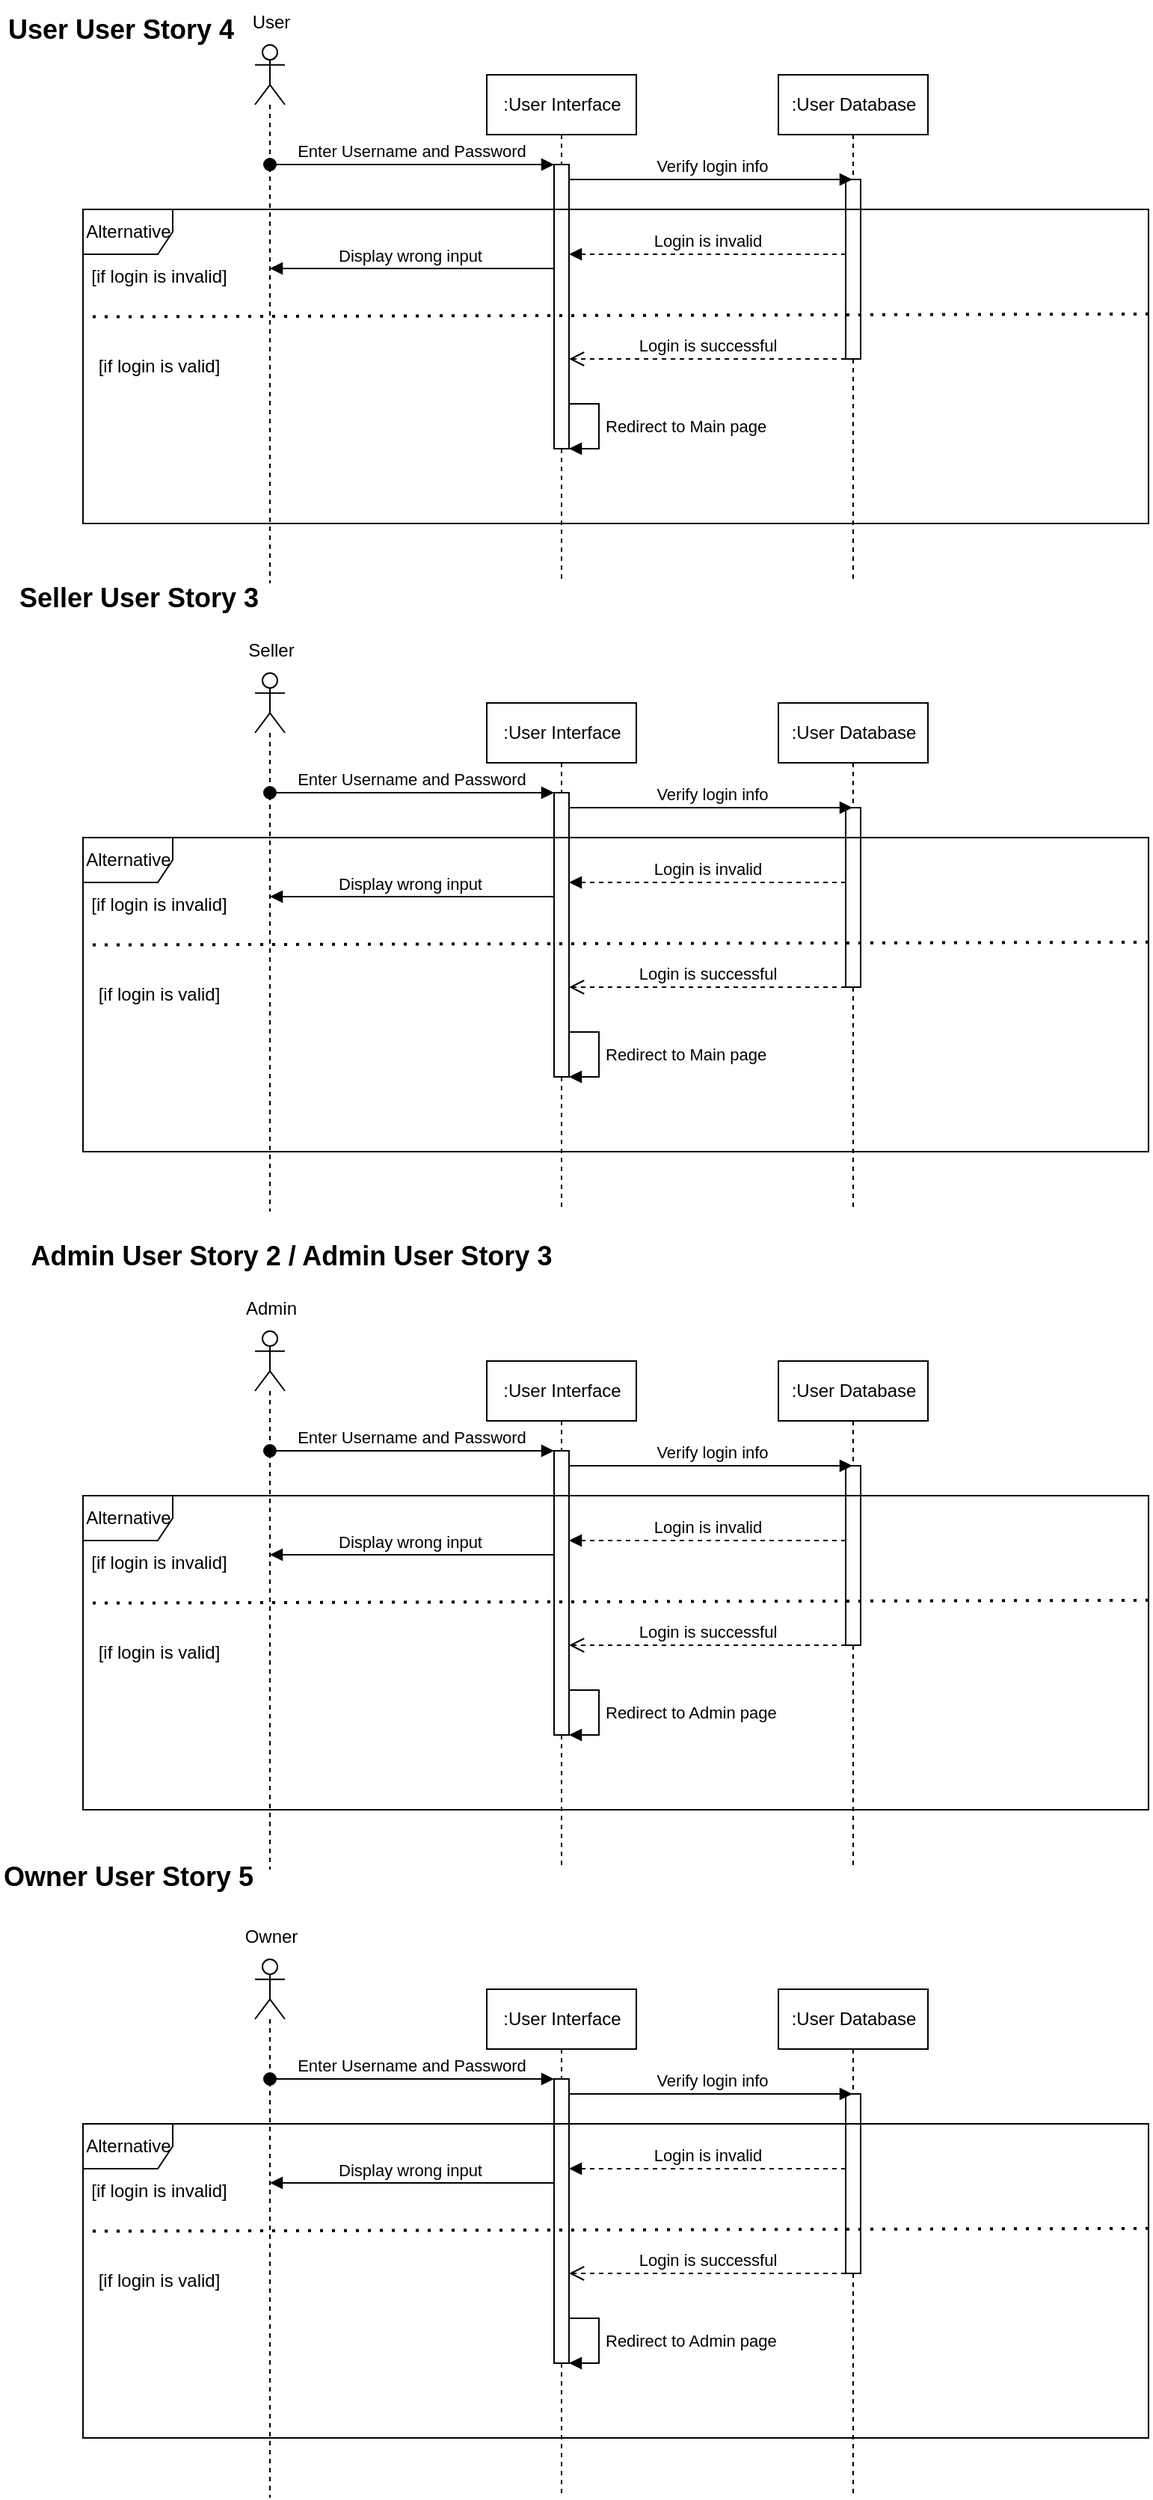 <mxfile version="21.0.2" type="github">
  <diagram name="Page-1" id="2YBvvXClWsGukQMizWep">
    <mxGraphModel dx="1136" dy="652" grid="1" gridSize="10" guides="1" tooltips="1" connect="1" arrows="1" fold="1" page="1" pageScale="1" pageWidth="850" pageHeight="1100" math="0" shadow="0">
      <root>
        <mxCell id="0" />
        <mxCell id="1" parent="0" />
        <mxCell id="aM9ryv3xv72pqoxQDRHE-1" value=":User Interface" style="shape=umlLifeline;perimeter=lifelinePerimeter;whiteSpace=wrap;html=1;container=0;dropTarget=0;collapsible=0;recursiveResize=0;outlineConnect=0;portConstraint=eastwest;newEdgeStyle={&quot;edgeStyle&quot;:&quot;elbowEdgeStyle&quot;,&quot;elbow&quot;:&quot;vertical&quot;,&quot;curved&quot;:0,&quot;rounded&quot;:0};" parent="1" vertex="1">
          <mxGeometry x="327.5" y="60" width="100" height="340" as="geometry" />
        </mxCell>
        <mxCell id="aM9ryv3xv72pqoxQDRHE-2" value="" style="html=1;points=[];perimeter=orthogonalPerimeter;outlineConnect=0;targetShapes=umlLifeline;portConstraint=eastwest;newEdgeStyle={&quot;edgeStyle&quot;:&quot;elbowEdgeStyle&quot;,&quot;elbow&quot;:&quot;vertical&quot;,&quot;curved&quot;:0,&quot;rounded&quot;:0};" parent="aM9ryv3xv72pqoxQDRHE-1" vertex="1">
          <mxGeometry x="45" y="60" width="10" height="190" as="geometry" />
        </mxCell>
        <mxCell id="wDymyeNGlNgIWxrpUAMa-2" value="Redirect to Main page" style="html=1;align=left;spacingLeft=2;endArrow=block;rounded=0;edgeStyle=orthogonalEdgeStyle;curved=0;rounded=0;" edge="1" target="aM9ryv3xv72pqoxQDRHE-2" parent="aM9ryv3xv72pqoxQDRHE-1" source="aM9ryv3xv72pqoxQDRHE-2">
          <mxGeometry relative="1" as="geometry">
            <mxPoint x="75" y="220" as="sourcePoint" />
            <Array as="points">
              <mxPoint x="75" y="220" />
              <mxPoint x="75" y="250" />
            </Array>
            <mxPoint x="80" y="250.0" as="targetPoint" />
          </mxGeometry>
        </mxCell>
        <mxCell id="VvCsHCjQtZUlFlCIOVkj-2" value=":User Database" style="shape=umlLifeline;perimeter=lifelinePerimeter;whiteSpace=wrap;html=1;container=0;dropTarget=0;collapsible=0;recursiveResize=0;outlineConnect=0;portConstraint=eastwest;newEdgeStyle={&quot;edgeStyle&quot;:&quot;elbowEdgeStyle&quot;,&quot;elbow&quot;:&quot;vertical&quot;,&quot;curved&quot;:0,&quot;rounded&quot;:0};" parent="1" vertex="1">
          <mxGeometry x="522.5" y="60" width="100" height="340" as="geometry" />
        </mxCell>
        <mxCell id="VvCsHCjQtZUlFlCIOVkj-3" value="" style="html=1;points=[];perimeter=orthogonalPerimeter;outlineConnect=0;targetShapes=umlLifeline;portConstraint=eastwest;newEdgeStyle={&quot;edgeStyle&quot;:&quot;elbowEdgeStyle&quot;,&quot;elbow&quot;:&quot;vertical&quot;,&quot;curved&quot;:0,&quot;rounded&quot;:0};" parent="VvCsHCjQtZUlFlCIOVkj-2" vertex="1">
          <mxGeometry x="45" y="70" width="10" height="120" as="geometry" />
        </mxCell>
        <mxCell id="L-6nkBYMSGfRjQ7cj9Ye-2" value="" style="shape=umlLifeline;perimeter=lifelinePerimeter;whiteSpace=wrap;html=1;container=1;dropTarget=0;collapsible=0;recursiveResize=0;outlineConnect=0;portConstraint=eastwest;newEdgeStyle={&quot;edgeStyle&quot;:&quot;elbowEdgeStyle&quot;,&quot;elbow&quot;:&quot;vertical&quot;,&quot;curved&quot;:0,&quot;rounded&quot;:0};participant=umlActor;" parent="1" vertex="1">
          <mxGeometry x="172.5" y="40" width="20" height="360" as="geometry" />
        </mxCell>
        <mxCell id="aM9ryv3xv72pqoxQDRHE-3" value="Enter Username and Password" style="html=1;verticalAlign=bottom;startArrow=oval;endArrow=block;startSize=8;edgeStyle=elbowEdgeStyle;elbow=vertical;curved=0;rounded=0;" parent="1" source="L-6nkBYMSGfRjQ7cj9Ye-2" target="aM9ryv3xv72pqoxQDRHE-2" edge="1">
          <mxGeometry x="-0.003" relative="1" as="geometry">
            <mxPoint x="272.5" y="120" as="sourcePoint" />
            <Array as="points">
              <mxPoint x="317.5" y="120" />
              <mxPoint x="257.5" y="150" />
              <mxPoint x="277.5" y="190" />
            </Array>
            <mxPoint as="offset" />
          </mxGeometry>
        </mxCell>
        <mxCell id="L-6nkBYMSGfRjQ7cj9Ye-3" value="User" style="text;html=1;align=center;verticalAlign=middle;resizable=0;points=[];autosize=1;strokeColor=none;fillColor=none;" parent="1" vertex="1">
          <mxGeometry x="157.5" y="10" width="50" height="30" as="geometry" />
        </mxCell>
        <mxCell id="L-6nkBYMSGfRjQ7cj9Ye-6" value="Login is successful" style="html=1;verticalAlign=bottom;endArrow=open;dashed=1;endSize=8;edgeStyle=elbowEdgeStyle;elbow=vertical;curved=0;rounded=0;" parent="1" source="VvCsHCjQtZUlFlCIOVkj-3" target="aM9ryv3xv72pqoxQDRHE-2" edge="1">
          <mxGeometry relative="1" as="geometry">
            <mxPoint x="337.5" y="280" as="sourcePoint" />
            <mxPoint x="377.5" y="270" as="targetPoint" />
            <Array as="points">
              <mxPoint x="537.5" y="250" />
              <mxPoint x="447.5" y="250" />
              <mxPoint x="457.5" y="240" />
              <mxPoint x="547.5" y="290" />
              <mxPoint x="427.5" y="270" />
              <mxPoint x="417.5" y="340" />
              <mxPoint x="507.5" y="270" />
              <mxPoint x="477.5" y="290" />
              <mxPoint x="337.5" y="280" />
              <mxPoint x="287.5" y="310" />
              <mxPoint x="247.5" y="230" />
            </Array>
          </mxGeometry>
        </mxCell>
        <mxCell id="L-6nkBYMSGfRjQ7cj9Ye-7" value="Verify login info" style="html=1;verticalAlign=bottom;endArrow=block;edgeStyle=elbowEdgeStyle;elbow=vertical;curved=0;rounded=0;" parent="1" target="VvCsHCjQtZUlFlCIOVkj-2" edge="1">
          <mxGeometry x="0.003" width="80" relative="1" as="geometry">
            <mxPoint x="382.5" y="130" as="sourcePoint" />
            <mxPoint x="747.5" y="160" as="targetPoint" />
            <Array as="points">
              <mxPoint x="457.5" y="130" />
              <mxPoint x="747.5" y="160" />
            </Array>
            <mxPoint as="offset" />
          </mxGeometry>
        </mxCell>
        <mxCell id="emsn3oV2bZySs_xIc8M6-3" value="Login is invalid" style="html=1;verticalAlign=bottom;endArrow=block;edgeStyle=elbowEdgeStyle;elbow=vertical;curved=0;rounded=0;dashed=1;" parent="1" source="VvCsHCjQtZUlFlCIOVkj-3" target="aM9ryv3xv72pqoxQDRHE-2" edge="1">
          <mxGeometry relative="1" as="geometry">
            <mxPoint x="752.5" y="160" as="sourcePoint" />
            <Array as="points">
              <mxPoint x="517.5" y="180" />
              <mxPoint x="497.5" y="210" />
              <mxPoint x="522.5" y="160" />
            </Array>
            <mxPoint x="377.5" y="180" as="targetPoint" />
          </mxGeometry>
        </mxCell>
        <mxCell id="emsn3oV2bZySs_xIc8M6-4" value="Display wrong input" style="html=1;verticalAlign=bottom;endArrow=block;edgeStyle=elbowEdgeStyle;elbow=vertical;curved=0;rounded=0;" parent="1" source="aM9ryv3xv72pqoxQDRHE-2" target="L-6nkBYMSGfRjQ7cj9Ye-2" edge="1">
          <mxGeometry x="0.023" relative="1" as="geometry">
            <mxPoint x="317.5" y="190" as="sourcePoint" />
            <Array as="points">
              <mxPoint x="327.5" y="189.5" />
              <mxPoint x="307.5" y="219.5" />
              <mxPoint x="332.5" y="169.5" />
            </Array>
            <mxPoint x="182.5" y="190" as="targetPoint" />
            <mxPoint as="offset" />
          </mxGeometry>
        </mxCell>
        <mxCell id="xOqMuKu1VOGz50hnksUi-1" value="Alternative" style="shape=umlFrame;whiteSpace=wrap;html=1;pointerEvents=0;" parent="1" vertex="1">
          <mxGeometry x="57.5" y="150" width="712.5" height="210" as="geometry" />
        </mxCell>
        <mxCell id="xOqMuKu1VOGz50hnksUi-4" value="[if login is invalid]" style="text;html=1;align=center;verticalAlign=middle;resizable=0;points=[];autosize=1;strokeColor=none;fillColor=none;" parent="1" vertex="1">
          <mxGeometry x="52.5" y="180" width="110" height="30" as="geometry" />
        </mxCell>
        <mxCell id="xOqMuKu1VOGz50hnksUi-6" value="" style="endArrow=none;dashed=1;html=1;dashPattern=1 3;strokeWidth=2;rounded=0;entryX=0;entryY=0.342;entryDx=0;entryDy=0;entryPerimeter=0;exitX=1;exitY=0.333;exitDx=0;exitDy=0;exitPerimeter=0;" parent="1" source="xOqMuKu1VOGz50hnksUi-1" target="xOqMuKu1VOGz50hnksUi-1" edge="1">
          <mxGeometry width="50" height="50" relative="1" as="geometry">
            <mxPoint x="527.5" y="310" as="sourcePoint" />
            <mxPoint x="577.5" y="260" as="targetPoint" />
            <Array as="points" />
          </mxGeometry>
        </mxCell>
        <mxCell id="xOqMuKu1VOGz50hnksUi-9" value="[if login is valid]" style="text;html=1;align=center;verticalAlign=middle;resizable=0;points=[];autosize=1;strokeColor=none;fillColor=none;" parent="1" vertex="1">
          <mxGeometry x="57.5" y="240" width="100" height="30" as="geometry" />
        </mxCell>
        <mxCell id="VLuFqqwa91vNiy5b838s-1" value="&lt;font style=&quot;font-size: 18px;&quot;&gt;User User Story 4&lt;/font&gt;" style="text;strokeColor=none;align=center;fillColor=none;html=1;verticalAlign=middle;whiteSpace=wrap;rounded=0;fontStyle=1" parent="1" vertex="1">
          <mxGeometry x="2.5" y="20" width="160" height="20" as="geometry" />
        </mxCell>
        <mxCell id="VLuFqqwa91vNiy5b838s-2" value="&lt;font style=&quot;font-size: 18px;&quot;&gt;Seller User Story 3&lt;/font&gt;" style="text;strokeColor=none;align=center;fillColor=none;html=1;verticalAlign=middle;whiteSpace=wrap;rounded=0;fontStyle=1" parent="1" vertex="1">
          <mxGeometry x="10" y="400" width="170" height="20" as="geometry" />
        </mxCell>
        <mxCell id="VLuFqqwa91vNiy5b838s-3" value="&lt;font style=&quot;font-size: 18px;&quot;&gt;Admin User Story 2 / Admin User Story 3&lt;/font&gt;" style="text;strokeColor=none;align=center;fillColor=none;html=1;verticalAlign=middle;whiteSpace=wrap;rounded=0;fontStyle=1" parent="1" vertex="1">
          <mxGeometry x="2.5" y="840" width="387.5" height="20" as="geometry" />
        </mxCell>
        <mxCell id="VLuFqqwa91vNiy5b838s-4" value="&lt;font style=&quot;font-size: 18px;&quot;&gt;Owner User Story 5&lt;/font&gt;" style="text;strokeColor=none;align=center;fillColor=none;html=1;verticalAlign=middle;whiteSpace=wrap;rounded=0;fontStyle=1" parent="1" vertex="1">
          <mxGeometry x="2.5" y="1260" width="170" height="10" as="geometry" />
        </mxCell>
        <mxCell id="wDymyeNGlNgIWxrpUAMa-4" value=":User Interface" style="shape=umlLifeline;perimeter=lifelinePerimeter;whiteSpace=wrap;html=1;container=0;dropTarget=0;collapsible=0;recursiveResize=0;outlineConnect=0;portConstraint=eastwest;newEdgeStyle={&quot;edgeStyle&quot;:&quot;elbowEdgeStyle&quot;,&quot;elbow&quot;:&quot;vertical&quot;,&quot;curved&quot;:0,&quot;rounded&quot;:0};" vertex="1" parent="1">
          <mxGeometry x="327.5" y="480" width="100" height="340" as="geometry" />
        </mxCell>
        <mxCell id="wDymyeNGlNgIWxrpUAMa-5" value="" style="html=1;points=[];perimeter=orthogonalPerimeter;outlineConnect=0;targetShapes=umlLifeline;portConstraint=eastwest;newEdgeStyle={&quot;edgeStyle&quot;:&quot;elbowEdgeStyle&quot;,&quot;elbow&quot;:&quot;vertical&quot;,&quot;curved&quot;:0,&quot;rounded&quot;:0};" vertex="1" parent="wDymyeNGlNgIWxrpUAMa-4">
          <mxGeometry x="45" y="60" width="10" height="190" as="geometry" />
        </mxCell>
        <mxCell id="wDymyeNGlNgIWxrpUAMa-6" value="Redirect to Main page" style="html=1;align=left;spacingLeft=2;endArrow=block;rounded=0;edgeStyle=orthogonalEdgeStyle;curved=0;rounded=0;" edge="1" parent="wDymyeNGlNgIWxrpUAMa-4" source="wDymyeNGlNgIWxrpUAMa-5" target="wDymyeNGlNgIWxrpUAMa-5">
          <mxGeometry relative="1" as="geometry">
            <mxPoint x="75" y="220" as="sourcePoint" />
            <Array as="points">
              <mxPoint x="75" y="220" />
              <mxPoint x="75" y="250" />
            </Array>
            <mxPoint x="80" y="250.0" as="targetPoint" />
          </mxGeometry>
        </mxCell>
        <mxCell id="wDymyeNGlNgIWxrpUAMa-7" value=":User Database" style="shape=umlLifeline;perimeter=lifelinePerimeter;whiteSpace=wrap;html=1;container=0;dropTarget=0;collapsible=0;recursiveResize=0;outlineConnect=0;portConstraint=eastwest;newEdgeStyle={&quot;edgeStyle&quot;:&quot;elbowEdgeStyle&quot;,&quot;elbow&quot;:&quot;vertical&quot;,&quot;curved&quot;:0,&quot;rounded&quot;:0};" vertex="1" parent="1">
          <mxGeometry x="522.5" y="480" width="100" height="340" as="geometry" />
        </mxCell>
        <mxCell id="wDymyeNGlNgIWxrpUAMa-8" value="" style="html=1;points=[];perimeter=orthogonalPerimeter;outlineConnect=0;targetShapes=umlLifeline;portConstraint=eastwest;newEdgeStyle={&quot;edgeStyle&quot;:&quot;elbowEdgeStyle&quot;,&quot;elbow&quot;:&quot;vertical&quot;,&quot;curved&quot;:0,&quot;rounded&quot;:0};" vertex="1" parent="wDymyeNGlNgIWxrpUAMa-7">
          <mxGeometry x="45" y="70" width="10" height="120" as="geometry" />
        </mxCell>
        <mxCell id="wDymyeNGlNgIWxrpUAMa-9" value="" style="shape=umlLifeline;perimeter=lifelinePerimeter;whiteSpace=wrap;html=1;container=1;dropTarget=0;collapsible=0;recursiveResize=0;outlineConnect=0;portConstraint=eastwest;newEdgeStyle={&quot;edgeStyle&quot;:&quot;elbowEdgeStyle&quot;,&quot;elbow&quot;:&quot;vertical&quot;,&quot;curved&quot;:0,&quot;rounded&quot;:0};participant=umlActor;" vertex="1" parent="1">
          <mxGeometry x="172.5" y="460" width="20" height="360" as="geometry" />
        </mxCell>
        <mxCell id="wDymyeNGlNgIWxrpUAMa-10" value="Enter Username and Password" style="html=1;verticalAlign=bottom;startArrow=oval;endArrow=block;startSize=8;edgeStyle=elbowEdgeStyle;elbow=vertical;curved=0;rounded=0;" edge="1" source="wDymyeNGlNgIWxrpUAMa-9" target="wDymyeNGlNgIWxrpUAMa-5" parent="1">
          <mxGeometry x="-0.003" relative="1" as="geometry">
            <mxPoint x="272.5" y="540" as="sourcePoint" />
            <Array as="points">
              <mxPoint x="317.5" y="540" />
              <mxPoint x="257.5" y="570" />
              <mxPoint x="277.5" y="610" />
            </Array>
            <mxPoint as="offset" />
          </mxGeometry>
        </mxCell>
        <mxCell id="wDymyeNGlNgIWxrpUAMa-11" value="Seller" style="text;html=1;align=center;verticalAlign=middle;resizable=0;points=[];autosize=1;strokeColor=none;fillColor=none;" vertex="1" parent="1">
          <mxGeometry x="157.5" y="430" width="50" height="30" as="geometry" />
        </mxCell>
        <mxCell id="wDymyeNGlNgIWxrpUAMa-12" value="Login is successful" style="html=1;verticalAlign=bottom;endArrow=open;dashed=1;endSize=8;edgeStyle=elbowEdgeStyle;elbow=vertical;curved=0;rounded=0;" edge="1" source="wDymyeNGlNgIWxrpUAMa-8" target="wDymyeNGlNgIWxrpUAMa-5" parent="1">
          <mxGeometry relative="1" as="geometry">
            <mxPoint x="337.5" y="700" as="sourcePoint" />
            <mxPoint x="377.5" y="690" as="targetPoint" />
            <Array as="points">
              <mxPoint x="537.5" y="670" />
              <mxPoint x="447.5" y="670" />
              <mxPoint x="457.5" y="660" />
              <mxPoint x="547.5" y="710" />
              <mxPoint x="427.5" y="690" />
              <mxPoint x="417.5" y="760" />
              <mxPoint x="507.5" y="690" />
              <mxPoint x="477.5" y="710" />
              <mxPoint x="337.5" y="700" />
              <mxPoint x="287.5" y="730" />
              <mxPoint x="247.5" y="650" />
            </Array>
          </mxGeometry>
        </mxCell>
        <mxCell id="wDymyeNGlNgIWxrpUAMa-13" value="Verify login info" style="html=1;verticalAlign=bottom;endArrow=block;edgeStyle=elbowEdgeStyle;elbow=vertical;curved=0;rounded=0;" edge="1" target="wDymyeNGlNgIWxrpUAMa-7" parent="1">
          <mxGeometry x="0.003" width="80" relative="1" as="geometry">
            <mxPoint x="382.5" y="550" as="sourcePoint" />
            <mxPoint x="747.5" y="580" as="targetPoint" />
            <Array as="points">
              <mxPoint x="457.5" y="550" />
              <mxPoint x="747.5" y="580" />
            </Array>
            <mxPoint as="offset" />
          </mxGeometry>
        </mxCell>
        <mxCell id="wDymyeNGlNgIWxrpUAMa-14" value="Login is invalid" style="html=1;verticalAlign=bottom;endArrow=block;edgeStyle=elbowEdgeStyle;elbow=vertical;curved=0;rounded=0;dashed=1;" edge="1" source="wDymyeNGlNgIWxrpUAMa-8" target="wDymyeNGlNgIWxrpUAMa-5" parent="1">
          <mxGeometry relative="1" as="geometry">
            <mxPoint x="752.5" y="580" as="sourcePoint" />
            <Array as="points">
              <mxPoint x="517.5" y="600" />
              <mxPoint x="497.5" y="630" />
              <mxPoint x="522.5" y="580" />
            </Array>
            <mxPoint x="377.5" y="600" as="targetPoint" />
          </mxGeometry>
        </mxCell>
        <mxCell id="wDymyeNGlNgIWxrpUAMa-15" value="Display wrong input" style="html=1;verticalAlign=bottom;endArrow=block;edgeStyle=elbowEdgeStyle;elbow=vertical;curved=0;rounded=0;" edge="1" source="wDymyeNGlNgIWxrpUAMa-5" target="wDymyeNGlNgIWxrpUAMa-9" parent="1">
          <mxGeometry x="0.023" relative="1" as="geometry">
            <mxPoint x="317.5" y="610" as="sourcePoint" />
            <Array as="points">
              <mxPoint x="327.5" y="609.5" />
              <mxPoint x="307.5" y="639.5" />
              <mxPoint x="332.5" y="589.5" />
            </Array>
            <mxPoint x="182.5" y="610" as="targetPoint" />
            <mxPoint as="offset" />
          </mxGeometry>
        </mxCell>
        <mxCell id="wDymyeNGlNgIWxrpUAMa-16" value="Alternative" style="shape=umlFrame;whiteSpace=wrap;html=1;pointerEvents=0;" vertex="1" parent="1">
          <mxGeometry x="57.5" y="570" width="712.5" height="210" as="geometry" />
        </mxCell>
        <mxCell id="wDymyeNGlNgIWxrpUAMa-17" value="[if login is invalid]" style="text;html=1;align=center;verticalAlign=middle;resizable=0;points=[];autosize=1;strokeColor=none;fillColor=none;" vertex="1" parent="1">
          <mxGeometry x="52.5" y="600" width="110" height="30" as="geometry" />
        </mxCell>
        <mxCell id="wDymyeNGlNgIWxrpUAMa-18" value="" style="endArrow=none;dashed=1;html=1;dashPattern=1 3;strokeWidth=2;rounded=0;entryX=0;entryY=0.342;entryDx=0;entryDy=0;entryPerimeter=0;exitX=1;exitY=0.333;exitDx=0;exitDy=0;exitPerimeter=0;" edge="1" source="wDymyeNGlNgIWxrpUAMa-16" target="wDymyeNGlNgIWxrpUAMa-16" parent="1">
          <mxGeometry width="50" height="50" relative="1" as="geometry">
            <mxPoint x="527.5" y="730" as="sourcePoint" />
            <mxPoint x="577.5" y="680" as="targetPoint" />
            <Array as="points" />
          </mxGeometry>
        </mxCell>
        <mxCell id="wDymyeNGlNgIWxrpUAMa-19" value="[if login is valid]" style="text;html=1;align=center;verticalAlign=middle;resizable=0;points=[];autosize=1;strokeColor=none;fillColor=none;" vertex="1" parent="1">
          <mxGeometry x="57.5" y="660" width="100" height="30" as="geometry" />
        </mxCell>
        <mxCell id="wDymyeNGlNgIWxrpUAMa-21" value=":User Interface" style="shape=umlLifeline;perimeter=lifelinePerimeter;whiteSpace=wrap;html=1;container=0;dropTarget=0;collapsible=0;recursiveResize=0;outlineConnect=0;portConstraint=eastwest;newEdgeStyle={&quot;edgeStyle&quot;:&quot;elbowEdgeStyle&quot;,&quot;elbow&quot;:&quot;vertical&quot;,&quot;curved&quot;:0,&quot;rounded&quot;:0};" vertex="1" parent="1">
          <mxGeometry x="327.5" y="920" width="100" height="340" as="geometry" />
        </mxCell>
        <mxCell id="wDymyeNGlNgIWxrpUAMa-22" value="" style="html=1;points=[];perimeter=orthogonalPerimeter;outlineConnect=0;targetShapes=umlLifeline;portConstraint=eastwest;newEdgeStyle={&quot;edgeStyle&quot;:&quot;elbowEdgeStyle&quot;,&quot;elbow&quot;:&quot;vertical&quot;,&quot;curved&quot;:0,&quot;rounded&quot;:0};" vertex="1" parent="wDymyeNGlNgIWxrpUAMa-21">
          <mxGeometry x="45" y="60" width="10" height="190" as="geometry" />
        </mxCell>
        <mxCell id="wDymyeNGlNgIWxrpUAMa-23" value="Redirect to Admin page" style="html=1;align=left;spacingLeft=2;endArrow=block;rounded=0;edgeStyle=orthogonalEdgeStyle;curved=0;rounded=0;" edge="1" parent="wDymyeNGlNgIWxrpUAMa-21" source="wDymyeNGlNgIWxrpUAMa-22" target="wDymyeNGlNgIWxrpUAMa-22">
          <mxGeometry relative="1" as="geometry">
            <mxPoint x="75" y="220" as="sourcePoint" />
            <Array as="points">
              <mxPoint x="75" y="220" />
              <mxPoint x="75" y="250" />
            </Array>
            <mxPoint x="80" y="250.0" as="targetPoint" />
          </mxGeometry>
        </mxCell>
        <mxCell id="wDymyeNGlNgIWxrpUAMa-24" value=":User Database" style="shape=umlLifeline;perimeter=lifelinePerimeter;whiteSpace=wrap;html=1;container=0;dropTarget=0;collapsible=0;recursiveResize=0;outlineConnect=0;portConstraint=eastwest;newEdgeStyle={&quot;edgeStyle&quot;:&quot;elbowEdgeStyle&quot;,&quot;elbow&quot;:&quot;vertical&quot;,&quot;curved&quot;:0,&quot;rounded&quot;:0};" vertex="1" parent="1">
          <mxGeometry x="522.5" y="920" width="100" height="340" as="geometry" />
        </mxCell>
        <mxCell id="wDymyeNGlNgIWxrpUAMa-25" value="" style="html=1;points=[];perimeter=orthogonalPerimeter;outlineConnect=0;targetShapes=umlLifeline;portConstraint=eastwest;newEdgeStyle={&quot;edgeStyle&quot;:&quot;elbowEdgeStyle&quot;,&quot;elbow&quot;:&quot;vertical&quot;,&quot;curved&quot;:0,&quot;rounded&quot;:0};" vertex="1" parent="wDymyeNGlNgIWxrpUAMa-24">
          <mxGeometry x="45" y="70" width="10" height="120" as="geometry" />
        </mxCell>
        <mxCell id="wDymyeNGlNgIWxrpUAMa-26" value="" style="shape=umlLifeline;perimeter=lifelinePerimeter;whiteSpace=wrap;html=1;container=1;dropTarget=0;collapsible=0;recursiveResize=0;outlineConnect=0;portConstraint=eastwest;newEdgeStyle={&quot;edgeStyle&quot;:&quot;elbowEdgeStyle&quot;,&quot;elbow&quot;:&quot;vertical&quot;,&quot;curved&quot;:0,&quot;rounded&quot;:0};participant=umlActor;" vertex="1" parent="1">
          <mxGeometry x="172.5" y="900" width="20" height="360" as="geometry" />
        </mxCell>
        <mxCell id="wDymyeNGlNgIWxrpUAMa-27" value="Enter Username and Password" style="html=1;verticalAlign=bottom;startArrow=oval;endArrow=block;startSize=8;edgeStyle=elbowEdgeStyle;elbow=vertical;curved=0;rounded=0;" edge="1" source="wDymyeNGlNgIWxrpUAMa-26" target="wDymyeNGlNgIWxrpUAMa-22" parent="1">
          <mxGeometry x="-0.003" relative="1" as="geometry">
            <mxPoint x="272.5" y="980" as="sourcePoint" />
            <Array as="points">
              <mxPoint x="317.5" y="980" />
              <mxPoint x="257.5" y="1010" />
              <mxPoint x="277.5" y="1050" />
            </Array>
            <mxPoint as="offset" />
          </mxGeometry>
        </mxCell>
        <mxCell id="wDymyeNGlNgIWxrpUAMa-28" value="Admin" style="text;html=1;align=center;verticalAlign=middle;resizable=0;points=[];autosize=1;strokeColor=none;fillColor=none;" vertex="1" parent="1">
          <mxGeometry x="152.5" y="870" width="60" height="30" as="geometry" />
        </mxCell>
        <mxCell id="wDymyeNGlNgIWxrpUAMa-29" value="Login is successful" style="html=1;verticalAlign=bottom;endArrow=open;dashed=1;endSize=8;edgeStyle=elbowEdgeStyle;elbow=vertical;curved=0;rounded=0;" edge="1" source="wDymyeNGlNgIWxrpUAMa-25" target="wDymyeNGlNgIWxrpUAMa-22" parent="1">
          <mxGeometry relative="1" as="geometry">
            <mxPoint x="337.5" y="1140" as="sourcePoint" />
            <mxPoint x="377.5" y="1130" as="targetPoint" />
            <Array as="points">
              <mxPoint x="537.5" y="1110" />
              <mxPoint x="447.5" y="1110" />
              <mxPoint x="457.5" y="1100" />
              <mxPoint x="547.5" y="1150" />
              <mxPoint x="427.5" y="1130" />
              <mxPoint x="417.5" y="1200" />
              <mxPoint x="507.5" y="1130" />
              <mxPoint x="477.5" y="1150" />
              <mxPoint x="337.5" y="1140" />
              <mxPoint x="287.5" y="1170" />
              <mxPoint x="247.5" y="1090" />
            </Array>
          </mxGeometry>
        </mxCell>
        <mxCell id="wDymyeNGlNgIWxrpUAMa-30" value="Verify login info" style="html=1;verticalAlign=bottom;endArrow=block;edgeStyle=elbowEdgeStyle;elbow=vertical;curved=0;rounded=0;" edge="1" target="wDymyeNGlNgIWxrpUAMa-24" parent="1">
          <mxGeometry x="0.003" width="80" relative="1" as="geometry">
            <mxPoint x="382.5" y="990" as="sourcePoint" />
            <mxPoint x="747.5" y="1020" as="targetPoint" />
            <Array as="points">
              <mxPoint x="457.5" y="990" />
              <mxPoint x="747.5" y="1020" />
            </Array>
            <mxPoint as="offset" />
          </mxGeometry>
        </mxCell>
        <mxCell id="wDymyeNGlNgIWxrpUAMa-31" value="Login is invalid" style="html=1;verticalAlign=bottom;endArrow=block;edgeStyle=elbowEdgeStyle;elbow=vertical;curved=0;rounded=0;dashed=1;" edge="1" source="wDymyeNGlNgIWxrpUAMa-25" target="wDymyeNGlNgIWxrpUAMa-22" parent="1">
          <mxGeometry relative="1" as="geometry">
            <mxPoint x="752.5" y="1020" as="sourcePoint" />
            <Array as="points">
              <mxPoint x="517.5" y="1040" />
              <mxPoint x="497.5" y="1070" />
              <mxPoint x="522.5" y="1020" />
            </Array>
            <mxPoint x="377.5" y="1040" as="targetPoint" />
          </mxGeometry>
        </mxCell>
        <mxCell id="wDymyeNGlNgIWxrpUAMa-32" value="Display wrong input" style="html=1;verticalAlign=bottom;endArrow=block;edgeStyle=elbowEdgeStyle;elbow=vertical;curved=0;rounded=0;" edge="1" source="wDymyeNGlNgIWxrpUAMa-22" target="wDymyeNGlNgIWxrpUAMa-26" parent="1">
          <mxGeometry x="0.023" relative="1" as="geometry">
            <mxPoint x="317.5" y="1050" as="sourcePoint" />
            <Array as="points">
              <mxPoint x="327.5" y="1049.5" />
              <mxPoint x="307.5" y="1079.5" />
              <mxPoint x="332.5" y="1029.5" />
            </Array>
            <mxPoint x="182.5" y="1050" as="targetPoint" />
            <mxPoint as="offset" />
          </mxGeometry>
        </mxCell>
        <mxCell id="wDymyeNGlNgIWxrpUAMa-33" value="Alternative" style="shape=umlFrame;whiteSpace=wrap;html=1;pointerEvents=0;" vertex="1" parent="1">
          <mxGeometry x="57.5" y="1010" width="712.5" height="210" as="geometry" />
        </mxCell>
        <mxCell id="wDymyeNGlNgIWxrpUAMa-34" value="[if login is invalid]" style="text;html=1;align=center;verticalAlign=middle;resizable=0;points=[];autosize=1;strokeColor=none;fillColor=none;" vertex="1" parent="1">
          <mxGeometry x="52.5" y="1040" width="110" height="30" as="geometry" />
        </mxCell>
        <mxCell id="wDymyeNGlNgIWxrpUAMa-35" value="" style="endArrow=none;dashed=1;html=1;dashPattern=1 3;strokeWidth=2;rounded=0;entryX=0;entryY=0.342;entryDx=0;entryDy=0;entryPerimeter=0;exitX=1;exitY=0.333;exitDx=0;exitDy=0;exitPerimeter=0;" edge="1" source="wDymyeNGlNgIWxrpUAMa-33" target="wDymyeNGlNgIWxrpUAMa-33" parent="1">
          <mxGeometry width="50" height="50" relative="1" as="geometry">
            <mxPoint x="527.5" y="1170" as="sourcePoint" />
            <mxPoint x="577.5" y="1120" as="targetPoint" />
            <Array as="points" />
          </mxGeometry>
        </mxCell>
        <mxCell id="wDymyeNGlNgIWxrpUAMa-36" value="[if login is valid]" style="text;html=1;align=center;verticalAlign=middle;resizable=0;points=[];autosize=1;strokeColor=none;fillColor=none;" vertex="1" parent="1">
          <mxGeometry x="57.5" y="1100" width="100" height="30" as="geometry" />
        </mxCell>
        <mxCell id="wDymyeNGlNgIWxrpUAMa-37" value=":User Interface" style="shape=umlLifeline;perimeter=lifelinePerimeter;whiteSpace=wrap;html=1;container=0;dropTarget=0;collapsible=0;recursiveResize=0;outlineConnect=0;portConstraint=eastwest;newEdgeStyle={&quot;edgeStyle&quot;:&quot;elbowEdgeStyle&quot;,&quot;elbow&quot;:&quot;vertical&quot;,&quot;curved&quot;:0,&quot;rounded&quot;:0};" vertex="1" parent="1">
          <mxGeometry x="327.5" y="1340" width="100" height="340" as="geometry" />
        </mxCell>
        <mxCell id="wDymyeNGlNgIWxrpUAMa-38" value="" style="html=1;points=[];perimeter=orthogonalPerimeter;outlineConnect=0;targetShapes=umlLifeline;portConstraint=eastwest;newEdgeStyle={&quot;edgeStyle&quot;:&quot;elbowEdgeStyle&quot;,&quot;elbow&quot;:&quot;vertical&quot;,&quot;curved&quot;:0,&quot;rounded&quot;:0};" vertex="1" parent="wDymyeNGlNgIWxrpUAMa-37">
          <mxGeometry x="45" y="60" width="10" height="190" as="geometry" />
        </mxCell>
        <mxCell id="wDymyeNGlNgIWxrpUAMa-39" value="Redirect to Admin page" style="html=1;align=left;spacingLeft=2;endArrow=block;rounded=0;edgeStyle=orthogonalEdgeStyle;curved=0;rounded=0;" edge="1" parent="wDymyeNGlNgIWxrpUAMa-37" source="wDymyeNGlNgIWxrpUAMa-38" target="wDymyeNGlNgIWxrpUAMa-38">
          <mxGeometry relative="1" as="geometry">
            <mxPoint x="75" y="220" as="sourcePoint" />
            <Array as="points">
              <mxPoint x="75" y="220" />
              <mxPoint x="75" y="250" />
            </Array>
            <mxPoint x="80" y="250.0" as="targetPoint" />
          </mxGeometry>
        </mxCell>
        <mxCell id="wDymyeNGlNgIWxrpUAMa-40" value=":User Database" style="shape=umlLifeline;perimeter=lifelinePerimeter;whiteSpace=wrap;html=1;container=0;dropTarget=0;collapsible=0;recursiveResize=0;outlineConnect=0;portConstraint=eastwest;newEdgeStyle={&quot;edgeStyle&quot;:&quot;elbowEdgeStyle&quot;,&quot;elbow&quot;:&quot;vertical&quot;,&quot;curved&quot;:0,&quot;rounded&quot;:0};" vertex="1" parent="1">
          <mxGeometry x="522.5" y="1340" width="100" height="340" as="geometry" />
        </mxCell>
        <mxCell id="wDymyeNGlNgIWxrpUAMa-41" value="" style="html=1;points=[];perimeter=orthogonalPerimeter;outlineConnect=0;targetShapes=umlLifeline;portConstraint=eastwest;newEdgeStyle={&quot;edgeStyle&quot;:&quot;elbowEdgeStyle&quot;,&quot;elbow&quot;:&quot;vertical&quot;,&quot;curved&quot;:0,&quot;rounded&quot;:0};" vertex="1" parent="wDymyeNGlNgIWxrpUAMa-40">
          <mxGeometry x="45" y="70" width="10" height="120" as="geometry" />
        </mxCell>
        <mxCell id="wDymyeNGlNgIWxrpUAMa-42" value="" style="shape=umlLifeline;perimeter=lifelinePerimeter;whiteSpace=wrap;html=1;container=1;dropTarget=0;collapsible=0;recursiveResize=0;outlineConnect=0;portConstraint=eastwest;newEdgeStyle={&quot;edgeStyle&quot;:&quot;elbowEdgeStyle&quot;,&quot;elbow&quot;:&quot;vertical&quot;,&quot;curved&quot;:0,&quot;rounded&quot;:0};participant=umlActor;" vertex="1" parent="1">
          <mxGeometry x="172.5" y="1320" width="20" height="360" as="geometry" />
        </mxCell>
        <mxCell id="wDymyeNGlNgIWxrpUAMa-43" value="Enter Username and Password" style="html=1;verticalAlign=bottom;startArrow=oval;endArrow=block;startSize=8;edgeStyle=elbowEdgeStyle;elbow=vertical;curved=0;rounded=0;" edge="1" source="wDymyeNGlNgIWxrpUAMa-42" target="wDymyeNGlNgIWxrpUAMa-38" parent="1">
          <mxGeometry x="-0.003" relative="1" as="geometry">
            <mxPoint x="272.5" y="1400" as="sourcePoint" />
            <Array as="points">
              <mxPoint x="317.5" y="1400" />
              <mxPoint x="257.5" y="1430" />
              <mxPoint x="277.5" y="1470" />
            </Array>
            <mxPoint as="offset" />
          </mxGeometry>
        </mxCell>
        <mxCell id="wDymyeNGlNgIWxrpUAMa-44" value="Owner" style="text;html=1;align=center;verticalAlign=middle;resizable=0;points=[];autosize=1;strokeColor=none;fillColor=none;" vertex="1" parent="1">
          <mxGeometry x="152.5" y="1290" width="60" height="30" as="geometry" />
        </mxCell>
        <mxCell id="wDymyeNGlNgIWxrpUAMa-45" value="Login is successful" style="html=1;verticalAlign=bottom;endArrow=open;dashed=1;endSize=8;edgeStyle=elbowEdgeStyle;elbow=vertical;curved=0;rounded=0;" edge="1" source="wDymyeNGlNgIWxrpUAMa-41" target="wDymyeNGlNgIWxrpUAMa-38" parent="1">
          <mxGeometry relative="1" as="geometry">
            <mxPoint x="337.5" y="1560" as="sourcePoint" />
            <mxPoint x="377.5" y="1550" as="targetPoint" />
            <Array as="points">
              <mxPoint x="537.5" y="1530" />
              <mxPoint x="447.5" y="1530" />
              <mxPoint x="457.5" y="1520" />
              <mxPoint x="547.5" y="1570" />
              <mxPoint x="427.5" y="1550" />
              <mxPoint x="417.5" y="1620" />
              <mxPoint x="507.5" y="1550" />
              <mxPoint x="477.5" y="1570" />
              <mxPoint x="337.5" y="1560" />
              <mxPoint x="287.5" y="1590" />
              <mxPoint x="247.5" y="1510" />
            </Array>
          </mxGeometry>
        </mxCell>
        <mxCell id="wDymyeNGlNgIWxrpUAMa-46" value="Verify login info" style="html=1;verticalAlign=bottom;endArrow=block;edgeStyle=elbowEdgeStyle;elbow=vertical;curved=0;rounded=0;" edge="1" target="wDymyeNGlNgIWxrpUAMa-40" parent="1">
          <mxGeometry x="0.003" width="80" relative="1" as="geometry">
            <mxPoint x="382.5" y="1410" as="sourcePoint" />
            <mxPoint x="747.5" y="1440" as="targetPoint" />
            <Array as="points">
              <mxPoint x="457.5" y="1410" />
              <mxPoint x="747.5" y="1440" />
            </Array>
            <mxPoint as="offset" />
          </mxGeometry>
        </mxCell>
        <mxCell id="wDymyeNGlNgIWxrpUAMa-47" value="Login is invalid" style="html=1;verticalAlign=bottom;endArrow=block;edgeStyle=elbowEdgeStyle;elbow=vertical;curved=0;rounded=0;dashed=1;" edge="1" source="wDymyeNGlNgIWxrpUAMa-41" target="wDymyeNGlNgIWxrpUAMa-38" parent="1">
          <mxGeometry relative="1" as="geometry">
            <mxPoint x="752.5" y="1440" as="sourcePoint" />
            <Array as="points">
              <mxPoint x="517.5" y="1460" />
              <mxPoint x="497.5" y="1490" />
              <mxPoint x="522.5" y="1440" />
            </Array>
            <mxPoint x="377.5" y="1460" as="targetPoint" />
          </mxGeometry>
        </mxCell>
        <mxCell id="wDymyeNGlNgIWxrpUAMa-48" value="Display wrong input" style="html=1;verticalAlign=bottom;endArrow=block;edgeStyle=elbowEdgeStyle;elbow=vertical;curved=0;rounded=0;" edge="1" source="wDymyeNGlNgIWxrpUAMa-38" target="wDymyeNGlNgIWxrpUAMa-42" parent="1">
          <mxGeometry x="0.023" relative="1" as="geometry">
            <mxPoint x="317.5" y="1470" as="sourcePoint" />
            <Array as="points">
              <mxPoint x="327.5" y="1469.5" />
              <mxPoint x="307.5" y="1499.5" />
              <mxPoint x="332.5" y="1449.5" />
            </Array>
            <mxPoint x="182.5" y="1470" as="targetPoint" />
            <mxPoint as="offset" />
          </mxGeometry>
        </mxCell>
        <mxCell id="wDymyeNGlNgIWxrpUAMa-49" value="Alternative" style="shape=umlFrame;whiteSpace=wrap;html=1;pointerEvents=0;" vertex="1" parent="1">
          <mxGeometry x="57.5" y="1430" width="712.5" height="210" as="geometry" />
        </mxCell>
        <mxCell id="wDymyeNGlNgIWxrpUAMa-50" value="[if login is invalid]" style="text;html=1;align=center;verticalAlign=middle;resizable=0;points=[];autosize=1;strokeColor=none;fillColor=none;" vertex="1" parent="1">
          <mxGeometry x="52.5" y="1460" width="110" height="30" as="geometry" />
        </mxCell>
        <mxCell id="wDymyeNGlNgIWxrpUAMa-51" value="" style="endArrow=none;dashed=1;html=1;dashPattern=1 3;strokeWidth=2;rounded=0;entryX=0;entryY=0.342;entryDx=0;entryDy=0;entryPerimeter=0;exitX=1;exitY=0.333;exitDx=0;exitDy=0;exitPerimeter=0;" edge="1" source="wDymyeNGlNgIWxrpUAMa-49" target="wDymyeNGlNgIWxrpUAMa-49" parent="1">
          <mxGeometry width="50" height="50" relative="1" as="geometry">
            <mxPoint x="527.5" y="1590" as="sourcePoint" />
            <mxPoint x="577.5" y="1540" as="targetPoint" />
            <Array as="points" />
          </mxGeometry>
        </mxCell>
        <mxCell id="wDymyeNGlNgIWxrpUAMa-52" value="[if login is valid]" style="text;html=1;align=center;verticalAlign=middle;resizable=0;points=[];autosize=1;strokeColor=none;fillColor=none;" vertex="1" parent="1">
          <mxGeometry x="57.5" y="1520" width="100" height="30" as="geometry" />
        </mxCell>
      </root>
    </mxGraphModel>
  </diagram>
</mxfile>
